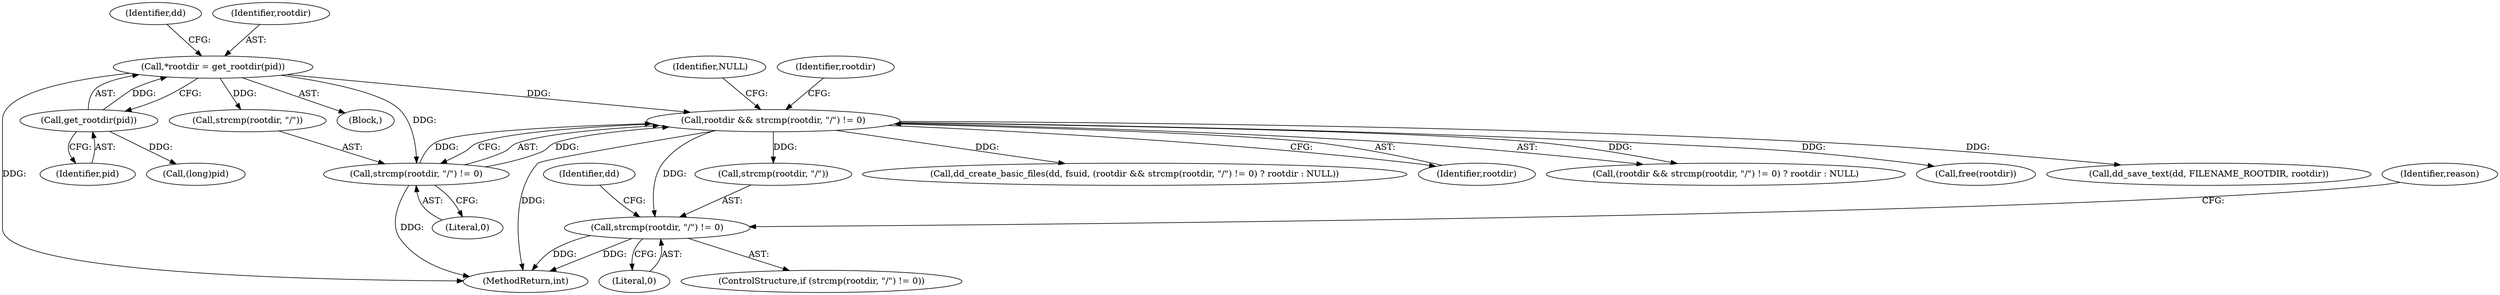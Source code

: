 digraph "0_abrt_80408e9e24a1c10f85fd969e1853e0f192157f92_0@API" {
"1000784" [label="(Call,strcmp(rootdir, \"/\") != 0)"];
"1000633" [label="(Call,rootdir && strcmp(rootdir, \"/\") != 0)"];
"1000625" [label="(Call,*rootdir = get_rootdir(pid))"];
"1000627" [label="(Call,get_rootdir(pid))"];
"1000635" [label="(Call,strcmp(rootdir, \"/\") != 0)"];
"1000636" [label="(Call,strcmp(rootdir, \"/\"))"];
"1000623" [label="(Block,)"];
"1000628" [label="(Identifier,pid)"];
"1000639" [label="(Literal,0)"];
"1000627" [label="(Call,get_rootdir(pid))"];
"1000795" [label="(Identifier,reason)"];
"1000649" [label="(Call,(long)pid)"];
"1000788" [label="(Literal,0)"];
"1000629" [label="(Call,dd_create_basic_files(dd, fsuid, (rootdir && strcmp(rootdir, \"/\") != 0) ? rootdir : NULL))"];
"1000783" [label="(ControlStructure,if (strcmp(rootdir, \"/\") != 0))"];
"1000640" [label="(Identifier,rootdir)"];
"1000641" [label="(Identifier,NULL)"];
"1000634" [label="(Identifier,rootdir)"];
"1000790" [label="(Identifier,dd)"];
"1000633" [label="(Call,rootdir && strcmp(rootdir, \"/\") != 0)"];
"1001168" [label="(MethodReturn,int)"];
"1000632" [label="(Call,(rootdir && strcmp(rootdir, \"/\") != 0) ? rootdir : NULL)"];
"1000635" [label="(Call,strcmp(rootdir, \"/\") != 0)"];
"1000625" [label="(Call,*rootdir = get_rootdir(pid))"];
"1001100" [label="(Call,free(rootdir))"];
"1000785" [label="(Call,strcmp(rootdir, \"/\"))"];
"1000630" [label="(Identifier,dd)"];
"1000789" [label="(Call,dd_save_text(dd, FILENAME_ROOTDIR, rootdir))"];
"1000784" [label="(Call,strcmp(rootdir, \"/\") != 0)"];
"1000626" [label="(Identifier,rootdir)"];
"1000784" -> "1000783"  [label="AST: "];
"1000784" -> "1000788"  [label="CFG: "];
"1000785" -> "1000784"  [label="AST: "];
"1000788" -> "1000784"  [label="AST: "];
"1000790" -> "1000784"  [label="CFG: "];
"1000795" -> "1000784"  [label="CFG: "];
"1000784" -> "1001168"  [label="DDG: "];
"1000784" -> "1001168"  [label="DDG: "];
"1000633" -> "1000784"  [label="DDG: "];
"1000633" -> "1000632"  [label="AST: "];
"1000633" -> "1000634"  [label="CFG: "];
"1000633" -> "1000635"  [label="CFG: "];
"1000634" -> "1000633"  [label="AST: "];
"1000635" -> "1000633"  [label="AST: "];
"1000640" -> "1000633"  [label="CFG: "];
"1000641" -> "1000633"  [label="CFG: "];
"1000633" -> "1001168"  [label="DDG: "];
"1000633" -> "1000629"  [label="DDG: "];
"1000625" -> "1000633"  [label="DDG: "];
"1000635" -> "1000633"  [label="DDG: "];
"1000635" -> "1000633"  [label="DDG: "];
"1000633" -> "1000632"  [label="DDG: "];
"1000633" -> "1000785"  [label="DDG: "];
"1000633" -> "1000789"  [label="DDG: "];
"1000633" -> "1001100"  [label="DDG: "];
"1000625" -> "1000623"  [label="AST: "];
"1000625" -> "1000627"  [label="CFG: "];
"1000626" -> "1000625"  [label="AST: "];
"1000627" -> "1000625"  [label="AST: "];
"1000630" -> "1000625"  [label="CFG: "];
"1000625" -> "1001168"  [label="DDG: "];
"1000627" -> "1000625"  [label="DDG: "];
"1000625" -> "1000635"  [label="DDG: "];
"1000625" -> "1000636"  [label="DDG: "];
"1000627" -> "1000628"  [label="CFG: "];
"1000628" -> "1000627"  [label="AST: "];
"1000627" -> "1000649"  [label="DDG: "];
"1000635" -> "1000639"  [label="CFG: "];
"1000636" -> "1000635"  [label="AST: "];
"1000639" -> "1000635"  [label="AST: "];
"1000635" -> "1001168"  [label="DDG: "];
}
